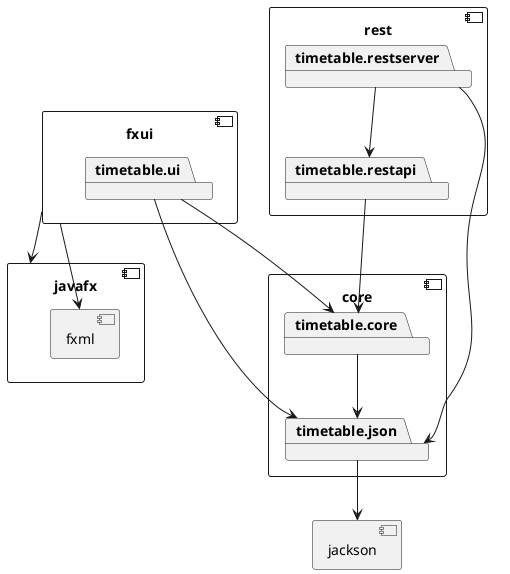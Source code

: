 @startuml architecture

component core{
    package timetable.core
    package timetable.json
}

timetable.core --> timetable.json

component jackson {
    timetable.json --> jackson
}

component fxui {
    package timetable.ui
}

timetable.ui --> timetable.core
timetable.ui --> timetable.json

component javafx { 
    component fxml{

    }
}

fxui --> javafx
fxui --> fxml

component rest {
    package timetable.restapi
    package timetable.restserver
}

timetable.restapi --> timetable.core
timetable.restserver --> timetable.json
timetable.restserver --> timetable.restapi
@enduml
